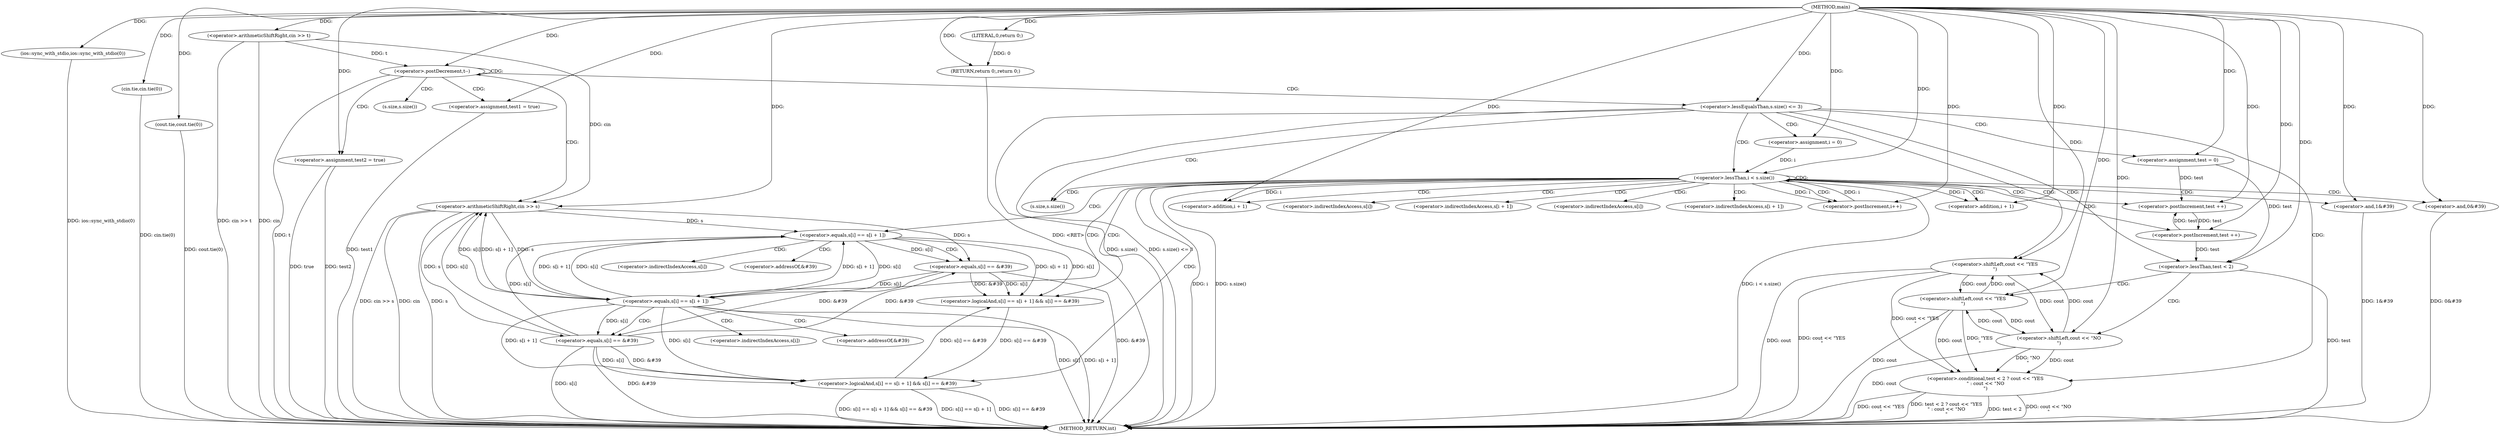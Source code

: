 digraph "main" {  
"1000103" [label = "(METHOD,main)" ]
"1000212" [label = "(METHOD_RETURN,int)" ]
"1000105" [label = "(ios::sync_with_stdio,ios::sync_with_stdio(0))" ]
"1000107" [label = "(cin.tie,cin.tie(0))" ]
"1000109" [label = "(cout.tie,cout.tie(0))" ]
"1000112" [label = "(<operator>.arithmeticShiftRight,cin >> t)" ]
"1000210" [label = "(RETURN,return 0;,return 0;)" ]
"1000116" [label = "(<operator>.postDecrement,t--)" ]
"1000211" [label = "(LITERAL,0,return 0;)" ]
"1000120" [label = "(<operator>.arithmeticShiftRight,cin >> s)" ]
"1000124" [label = "(<operator>.assignment,test1 = true)" ]
"1000128" [label = "(<operator>.assignment,test2 = true)" ]
"1000132" [label = "(<operator>.lessEqualsThan,s.size() <= 3)" ]
"1000136" [label = "(<operator>.shiftLeft,cout << \"YES\n\")" ]
"1000142" [label = "(<operator>.assignment,test = 0)" ]
"1000200" [label = "(<operator>.conditional,test < 2 ? cout << \"YES\n\" : cout << \"NO\n\")" ]
"1000147" [label = "(<operator>.assignment,i = 0)" ]
"1000150" [label = "(<operator>.lessThan,i < s.size())" ]
"1000153" [label = "(<operator>.postIncrement,i++)" ]
"1000156" [label = "(<operator>.logicalAnd,s[i] == s[i + 1] && s[i] == &#39)" ]
"1000172" [label = "(<operator>.and,1&#39)" ]
"1000178" [label = "(<operator>.logicalAnd,s[i] == s[i + 1] && s[i] == &#39)" ]
"1000194" [label = "(<operator>.and,0&#39)" ]
"1000201" [label = "(<operator>.lessThan,test < 2)" ]
"1000204" [label = "(<operator>.shiftLeft,cout << \"YES\n\")" ]
"1000207" [label = "(<operator>.shiftLeft,cout << \"NO\n\")" ]
"1000176" [label = "(<operator>.postIncrement,test ++)" ]
"1000198" [label = "(<operator>.postIncrement,test ++)" ]
"1000157" [label = "(<operator>.equals,s[i] == s[i + 1])" ]
"1000166" [label = "(<operator>.equals,s[i] == &#39)" ]
"1000179" [label = "(<operator>.equals,s[i] == s[i + 1])" ]
"1000188" [label = "(<operator>.equals,s[i] == &#39)" ]
"1000163" [label = "(<operator>.addition,i + 1)" ]
"1000185" [label = "(<operator>.addition,i + 1)" ]
"1000133" [label = "(s.size,s.size())" ]
"1000152" [label = "(s.size,s.size())" ]
"1000158" [label = "(<operator>.indirectIndexAccess,s[i])" ]
"1000161" [label = "(<operator>.indirectIndexAccess,s[i + 1])" ]
"1000167" [label = "(<operator>.indirectIndexAccess,s[i])" ]
"1000170" [label = "(<operator>.addressOf,&#39)" ]
"1000180" [label = "(<operator>.indirectIndexAccess,s[i])" ]
"1000183" [label = "(<operator>.indirectIndexAccess,s[i + 1])" ]
"1000189" [label = "(<operator>.indirectIndexAccess,s[i])" ]
"1000192" [label = "(<operator>.addressOf,&#39)" ]
  "1000210" -> "1000212"  [ label = "DDG: <RET>"] 
  "1000105" -> "1000212"  [ label = "DDG: ios::sync_with_stdio(0)"] 
  "1000107" -> "1000212"  [ label = "DDG: cin.tie(0)"] 
  "1000109" -> "1000212"  [ label = "DDG: cout.tie(0)"] 
  "1000112" -> "1000212"  [ label = "DDG: cin"] 
  "1000112" -> "1000212"  [ label = "DDG: cin >> t"] 
  "1000116" -> "1000212"  [ label = "DDG: t"] 
  "1000120" -> "1000212"  [ label = "DDG: cin"] 
  "1000120" -> "1000212"  [ label = "DDG: s"] 
  "1000120" -> "1000212"  [ label = "DDG: cin >> s"] 
  "1000124" -> "1000212"  [ label = "DDG: test1"] 
  "1000128" -> "1000212"  [ label = "DDG: test2"] 
  "1000128" -> "1000212"  [ label = "DDG: true"] 
  "1000132" -> "1000212"  [ label = "DDG: s.size()"] 
  "1000132" -> "1000212"  [ label = "DDG: s.size() <= 3"] 
  "1000150" -> "1000212"  [ label = "DDG: i"] 
  "1000150" -> "1000212"  [ label = "DDG: s.size()"] 
  "1000150" -> "1000212"  [ label = "DDG: i < s.size()"] 
  "1000201" -> "1000212"  [ label = "DDG: test"] 
  "1000200" -> "1000212"  [ label = "DDG: test < 2"] 
  "1000207" -> "1000212"  [ label = "DDG: cout"] 
  "1000200" -> "1000212"  [ label = "DDG: cout << \"NO\n\""] 
  "1000204" -> "1000212"  [ label = "DDG: cout"] 
  "1000200" -> "1000212"  [ label = "DDG: cout << \"YES\n\""] 
  "1000200" -> "1000212"  [ label = "DDG: test < 2 ? cout << \"YES\n\" : cout << \"NO\n\""] 
  "1000166" -> "1000212"  [ label = "DDG: &#39"] 
  "1000172" -> "1000212"  [ label = "DDG: 1&#39"] 
  "1000179" -> "1000212"  [ label = "DDG: s[i]"] 
  "1000179" -> "1000212"  [ label = "DDG: s[i + 1]"] 
  "1000178" -> "1000212"  [ label = "DDG: s[i] == s[i + 1]"] 
  "1000188" -> "1000212"  [ label = "DDG: s[i]"] 
  "1000188" -> "1000212"  [ label = "DDG: &#39"] 
  "1000178" -> "1000212"  [ label = "DDG: s[i] == &#39"] 
  "1000178" -> "1000212"  [ label = "DDG: s[i] == s[i + 1] && s[i] == &#39"] 
  "1000194" -> "1000212"  [ label = "DDG: 0&#39"] 
  "1000136" -> "1000212"  [ label = "DDG: cout"] 
  "1000136" -> "1000212"  [ label = "DDG: cout << \"YES\n\""] 
  "1000211" -> "1000210"  [ label = "DDG: 0"] 
  "1000103" -> "1000210"  [ label = "DDG: "] 
  "1000103" -> "1000105"  [ label = "DDG: "] 
  "1000103" -> "1000107"  [ label = "DDG: "] 
  "1000103" -> "1000109"  [ label = "DDG: "] 
  "1000103" -> "1000112"  [ label = "DDG: "] 
  "1000103" -> "1000211"  [ label = "DDG: "] 
  "1000112" -> "1000116"  [ label = "DDG: t"] 
  "1000103" -> "1000116"  [ label = "DDG: "] 
  "1000103" -> "1000124"  [ label = "DDG: "] 
  "1000103" -> "1000128"  [ label = "DDG: "] 
  "1000112" -> "1000120"  [ label = "DDG: cin"] 
  "1000103" -> "1000120"  [ label = "DDG: "] 
  "1000179" -> "1000120"  [ label = "DDG: s[i]"] 
  "1000179" -> "1000120"  [ label = "DDG: s[i + 1]"] 
  "1000188" -> "1000120"  [ label = "DDG: s[i]"] 
  "1000103" -> "1000132"  [ label = "DDG: "] 
  "1000207" -> "1000136"  [ label = "DDG: cout"] 
  "1000204" -> "1000136"  [ label = "DDG: cout"] 
  "1000103" -> "1000136"  [ label = "DDG: "] 
  "1000103" -> "1000142"  [ label = "DDG: "] 
  "1000207" -> "1000200"  [ label = "DDG: \"NO\n\""] 
  "1000207" -> "1000200"  [ label = "DDG: cout"] 
  "1000204" -> "1000200"  [ label = "DDG: \"YES\n\""] 
  "1000204" -> "1000200"  [ label = "DDG: cout"] 
  "1000136" -> "1000200"  [ label = "DDG: cout << \"YES\n\""] 
  "1000103" -> "1000147"  [ label = "DDG: "] 
  "1000147" -> "1000150"  [ label = "DDG: i"] 
  "1000153" -> "1000150"  [ label = "DDG: i"] 
  "1000103" -> "1000150"  [ label = "DDG: "] 
  "1000103" -> "1000153"  [ label = "DDG: "] 
  "1000150" -> "1000153"  [ label = "DDG: i"] 
  "1000142" -> "1000201"  [ label = "DDG: test"] 
  "1000198" -> "1000201"  [ label = "DDG: test"] 
  "1000103" -> "1000201"  [ label = "DDG: "] 
  "1000207" -> "1000204"  [ label = "DDG: cout"] 
  "1000136" -> "1000204"  [ label = "DDG: cout"] 
  "1000103" -> "1000204"  [ label = "DDG: "] 
  "1000204" -> "1000207"  [ label = "DDG: cout"] 
  "1000136" -> "1000207"  [ label = "DDG: cout"] 
  "1000103" -> "1000207"  [ label = "DDG: "] 
  "1000157" -> "1000156"  [ label = "DDG: s[i + 1]"] 
  "1000157" -> "1000156"  [ label = "DDG: s[i]"] 
  "1000166" -> "1000156"  [ label = "DDG: &#39"] 
  "1000166" -> "1000156"  [ label = "DDG: s[i]"] 
  "1000178" -> "1000156"  [ label = "DDG: s[i] == &#39"] 
  "1000103" -> "1000172"  [ label = "DDG: "] 
  "1000179" -> "1000178"  [ label = "DDG: s[i + 1]"] 
  "1000179" -> "1000178"  [ label = "DDG: s[i]"] 
  "1000156" -> "1000178"  [ label = "DDG: s[i] == &#39"] 
  "1000188" -> "1000178"  [ label = "DDG: &#39"] 
  "1000188" -> "1000178"  [ label = "DDG: s[i]"] 
  "1000103" -> "1000194"  [ label = "DDG: "] 
  "1000120" -> "1000157"  [ label = "DDG: s"] 
  "1000179" -> "1000157"  [ label = "DDG: s[i]"] 
  "1000188" -> "1000157"  [ label = "DDG: s[i]"] 
  "1000179" -> "1000157"  [ label = "DDG: s[i + 1]"] 
  "1000120" -> "1000166"  [ label = "DDG: s"] 
  "1000157" -> "1000166"  [ label = "DDG: s[i]"] 
  "1000188" -> "1000166"  [ label = "DDG: &#39"] 
  "1000142" -> "1000176"  [ label = "DDG: test"] 
  "1000198" -> "1000176"  [ label = "DDG: test"] 
  "1000103" -> "1000176"  [ label = "DDG: "] 
  "1000120" -> "1000179"  [ label = "DDG: s"] 
  "1000157" -> "1000179"  [ label = "DDG: s[i]"] 
  "1000166" -> "1000179"  [ label = "DDG: s[i]"] 
  "1000157" -> "1000179"  [ label = "DDG: s[i + 1]"] 
  "1000120" -> "1000188"  [ label = "DDG: s"] 
  "1000179" -> "1000188"  [ label = "DDG: s[i]"] 
  "1000166" -> "1000188"  [ label = "DDG: &#39"] 
  "1000176" -> "1000198"  [ label = "DDG: test"] 
  "1000103" -> "1000198"  [ label = "DDG: "] 
  "1000150" -> "1000163"  [ label = "DDG: i"] 
  "1000103" -> "1000163"  [ label = "DDG: "] 
  "1000103" -> "1000185"  [ label = "DDG: "] 
  "1000150" -> "1000185"  [ label = "DDG: i"] 
  "1000116" -> "1000128"  [ label = "CDG: "] 
  "1000116" -> "1000133"  [ label = "CDG: "] 
  "1000116" -> "1000116"  [ label = "CDG: "] 
  "1000116" -> "1000120"  [ label = "CDG: "] 
  "1000116" -> "1000132"  [ label = "CDG: "] 
  "1000116" -> "1000124"  [ label = "CDG: "] 
  "1000132" -> "1000200"  [ label = "CDG: "] 
  "1000132" -> "1000142"  [ label = "CDG: "] 
  "1000132" -> "1000152"  [ label = "CDG: "] 
  "1000132" -> "1000150"  [ label = "CDG: "] 
  "1000132" -> "1000136"  [ label = "CDG: "] 
  "1000132" -> "1000201"  [ label = "CDG: "] 
  "1000132" -> "1000147"  [ label = "CDG: "] 
  "1000150" -> "1000153"  [ label = "CDG: "] 
  "1000150" -> "1000156"  [ label = "CDG: "] 
  "1000150" -> "1000161"  [ label = "CDG: "] 
  "1000150" -> "1000152"  [ label = "CDG: "] 
  "1000150" -> "1000150"  [ label = "CDG: "] 
  "1000150" -> "1000180"  [ label = "CDG: "] 
  "1000150" -> "1000183"  [ label = "CDG: "] 
  "1000150" -> "1000157"  [ label = "CDG: "] 
  "1000150" -> "1000172"  [ label = "CDG: "] 
  "1000150" -> "1000163"  [ label = "CDG: "] 
  "1000150" -> "1000178"  [ label = "CDG: "] 
  "1000150" -> "1000158"  [ label = "CDG: "] 
  "1000150" -> "1000179"  [ label = "CDG: "] 
  "1000150" -> "1000194"  [ label = "CDG: "] 
  "1000150" -> "1000176"  [ label = "CDG: "] 
  "1000150" -> "1000198"  [ label = "CDG: "] 
  "1000150" -> "1000185"  [ label = "CDG: "] 
  "1000201" -> "1000204"  [ label = "CDG: "] 
  "1000201" -> "1000207"  [ label = "CDG: "] 
  "1000157" -> "1000166"  [ label = "CDG: "] 
  "1000157" -> "1000167"  [ label = "CDG: "] 
  "1000157" -> "1000170"  [ label = "CDG: "] 
  "1000179" -> "1000189"  [ label = "CDG: "] 
  "1000179" -> "1000188"  [ label = "CDG: "] 
  "1000179" -> "1000192"  [ label = "CDG: "] 
}
